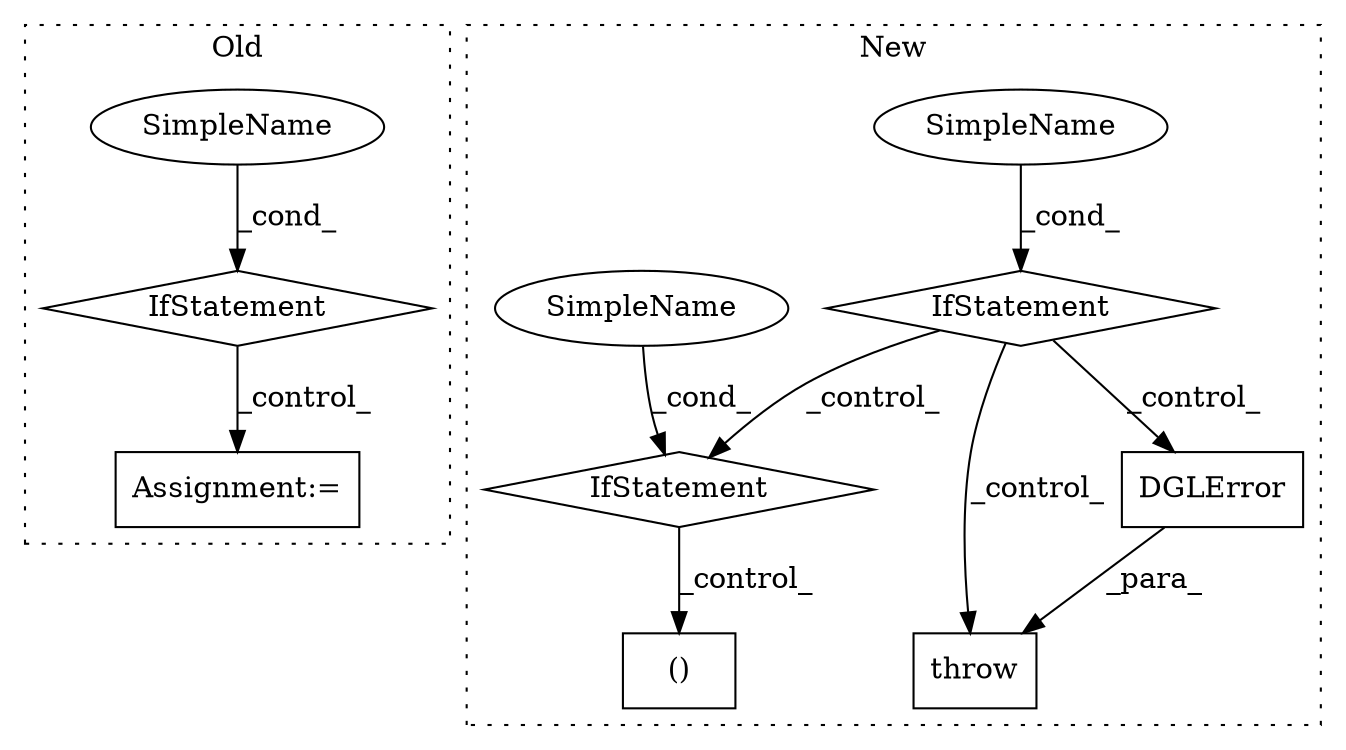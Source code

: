 digraph G {
subgraph cluster0 {
1 [label="IfStatement" a="25" s="858,886" l="4,2" shape="diamond"];
6 [label="SimpleName" a="42" s="" l="" shape="ellipse"];
7 [label="Assignment:=" a="7" s="908" l="1" shape="box"];
label = "Old";
style="dotted";
}
subgraph cluster1 {
2 [label="DGLError" a="32" s="501,608" l="9,1" shape="box"];
3 [label="SimpleName" a="42" s="" l="" shape="ellipse"];
4 [label="()" a="106" s="880" l="30" shape="box"];
5 [label="IfStatement" a="25" s="755,765" l="4,2" shape="diamond"];
8 [label="SimpleName" a="42" s="759" l="6" shape="ellipse"];
9 [label="IfStatement" a="25" s="414,484" l="8,3" shape="diamond"];
10 [label="throw" a="53" s="495" l="6" shape="box"];
label = "New";
style="dotted";
}
1 -> 7 [label="_control_"];
2 -> 10 [label="_para_"];
3 -> 9 [label="_cond_"];
5 -> 4 [label="_control_"];
6 -> 1 [label="_cond_"];
8 -> 5 [label="_cond_"];
9 -> 2 [label="_control_"];
9 -> 5 [label="_control_"];
9 -> 10 [label="_control_"];
}
